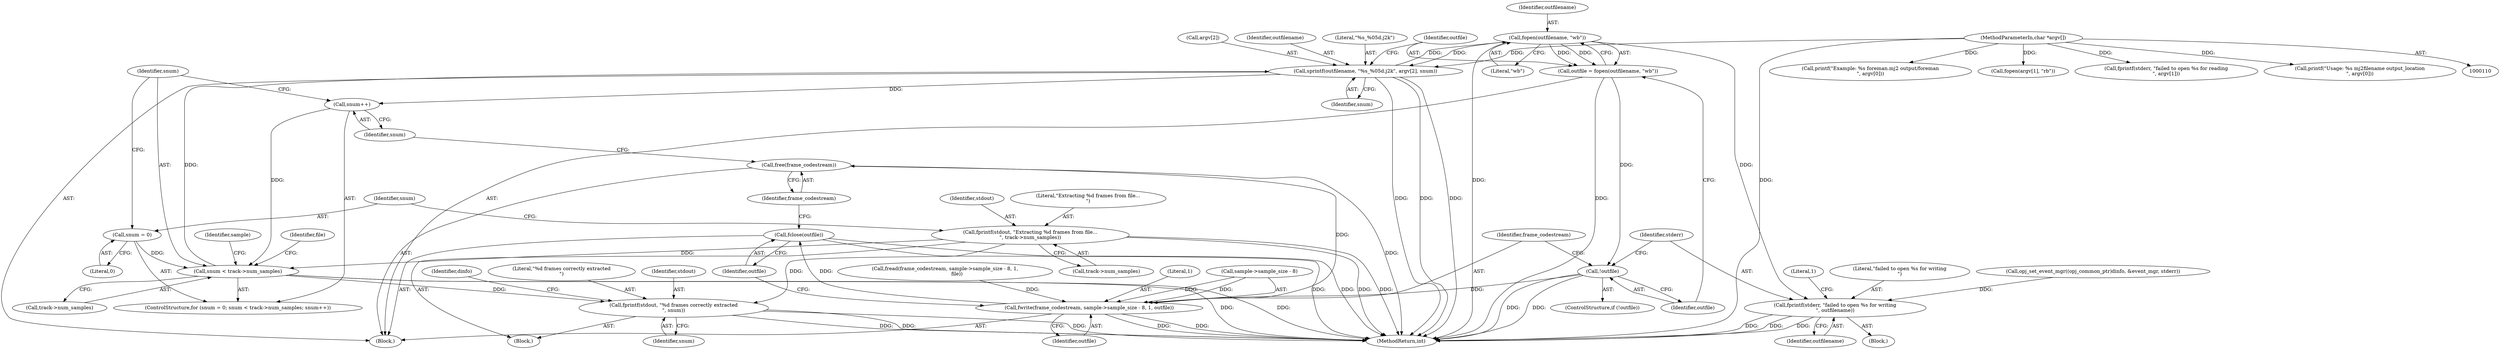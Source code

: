 digraph "0_openjpeg_6d8c0c06ee32dc03ba80acd48334e98728e56cf5@API" {
"1000303" [label="(Call,fopen(outfilename, \"wb\"))"];
"1000294" [label="(Call,sprintf(outfilename, \"%s_%05d.j2k\", argv[2], snum))"];
"1000303" [label="(Call,fopen(outfilename, \"wb\"))"];
"1000112" [label="(MethodParameterIn,char *argv[])"];
"1000251" [label="(Call,snum < track->num_samples)"];
"1000256" [label="(Call,snum++)"];
"1000248" [label="(Call,snum = 0)"];
"1000241" [label="(Call,fprintf(stdout, \"Extracting %d frames from file...\n\", track->num_samples))"];
"1000331" [label="(Call,fprintf(stdout, \"%d frames correctly extracted\n\", snum))"];
"1000301" [label="(Call,outfile = fopen(outfilename, \"wb\"))"];
"1000307" [label="(Call,!outfile)"];
"1000316" [label="(Call,fwrite(frame_codestream, sample->sample_size - 8, 1, outfile))"];
"1000325" [label="(Call,fclose(outfile))"];
"1000327" [label="(Call,free(frame_codestream))"];
"1000310" [label="(Call,fprintf(stderr, \"failed to open %s for writing\n\", outfilename))"];
"1000311" [label="(Identifier,stderr)"];
"1000296" [label="(Literal,\"%s_%05d.j2k\")"];
"1000257" [label="(Identifier,snum)"];
"1000302" [label="(Identifier,outfile)"];
"1000327" [label="(Call,free(frame_codestream))"];
"1000258" [label="(Block,)"];
"1000253" [label="(Call,track->num_samples)"];
"1000244" [label="(Call,track->num_samples)"];
"1000251" [label="(Call,snum < track->num_samples)"];
"1000297" [label="(Call,argv[2])"];
"1000328" [label="(Identifier,frame_codestream)"];
"1000315" [label="(Literal,1)"];
"1000336" [label="(Identifier,dinfo)"];
"1000316" [label="(Call,fwrite(frame_codestream, sample->sample_size - 8, 1, outfile))"];
"1000303" [label="(Call,fopen(outfilename, \"wb\"))"];
"1000306" [label="(ControlStructure,if (!outfile))"];
"1000323" [label="(Literal,1)"];
"1000304" [label="(Identifier,outfilename)"];
"1000136" [label="(Call,printf(\"Example: %s foreman.mj2 output/foreman\n\", argv[0]))"];
"1000300" [label="(Identifier,snum)"];
"1000112" [label="(MethodParameterIn,char *argv[])"];
"1000334" [label="(Identifier,snum)"];
"1000310" [label="(Call,fprintf(stderr, \"failed to open %s for writing\n\", outfilename))"];
"1000145" [label="(Call,fopen(argv[1], \"rb\"))"];
"1000250" [label="(Literal,0)"];
"1000346" [label="(MethodReturn,int)"];
"1000317" [label="(Identifier,frame_codestream)"];
"1000248" [label="(Call,snum = 0)"];
"1000154" [label="(Call,fprintf(stderr, \"failed to open %s for reading\n\", argv[1]))"];
"1000312" [label="(Literal,\"failed to open %s for writing\n\")"];
"1000241" [label="(Call,fprintf(stdout, \"Extracting %d frames from file...\n\", track->num_samples))"];
"1000330" [label="(Identifier,file)"];
"1000295" [label="(Identifier,outfilename)"];
"1000333" [label="(Literal,\"%d frames correctly extracted\n\")"];
"1000260" [label="(Identifier,sample)"];
"1000308" [label="(Identifier,outfile)"];
"1000309" [label="(Block,)"];
"1000113" [label="(Block,)"];
"1000256" [label="(Call,snum++)"];
"1000252" [label="(Identifier,snum)"];
"1000324" [label="(Identifier,outfile)"];
"1000325" [label="(Call,fclose(outfile))"];
"1000242" [label="(Identifier,stdout)"];
"1000318" [label="(Call,sample->sample_size - 8)"];
"1000301" [label="(Call,outfile = fopen(outfilename, \"wb\"))"];
"1000307" [label="(Call,!outfile)"];
"1000332" [label="(Identifier,stdout)"];
"1000313" [label="(Identifier,outfilename)"];
"1000331" [label="(Call,fprintf(stdout, \"%d frames correctly extracted\n\", snum))"];
"1000294" [label="(Call,sprintf(outfilename, \"%s_%05d.j2k\", argv[2], snum))"];
"1000285" [label="(Call,fread(frame_codestream, sample->sample_size - 8, 1,\n               file))"];
"1000243" [label="(Literal,\"Extracting %d frames from file...\n\")"];
"1000186" [label="(Call,opj_set_event_mgr((opj_common_ptr)dinfo, &event_mgr, stderr))"];
"1000305" [label="(Literal,\"wb\")"];
"1000247" [label="(ControlStructure,for (snum = 0; snum < track->num_samples; snum++))"];
"1000249" [label="(Identifier,snum)"];
"1000131" [label="(Call,printf(\"Usage: %s mj2filename output_location\n\", argv[0]))"];
"1000326" [label="(Identifier,outfile)"];
"1000303" -> "1000301"  [label="AST: "];
"1000303" -> "1000305"  [label="CFG: "];
"1000304" -> "1000303"  [label="AST: "];
"1000305" -> "1000303"  [label="AST: "];
"1000301" -> "1000303"  [label="CFG: "];
"1000303" -> "1000346"  [label="DDG: "];
"1000303" -> "1000294"  [label="DDG: "];
"1000303" -> "1000301"  [label="DDG: "];
"1000303" -> "1000301"  [label="DDG: "];
"1000294" -> "1000303"  [label="DDG: "];
"1000303" -> "1000310"  [label="DDG: "];
"1000294" -> "1000258"  [label="AST: "];
"1000294" -> "1000300"  [label="CFG: "];
"1000295" -> "1000294"  [label="AST: "];
"1000296" -> "1000294"  [label="AST: "];
"1000297" -> "1000294"  [label="AST: "];
"1000300" -> "1000294"  [label="AST: "];
"1000302" -> "1000294"  [label="CFG: "];
"1000294" -> "1000346"  [label="DDG: "];
"1000294" -> "1000346"  [label="DDG: "];
"1000294" -> "1000346"  [label="DDG: "];
"1000294" -> "1000256"  [label="DDG: "];
"1000112" -> "1000294"  [label="DDG: "];
"1000251" -> "1000294"  [label="DDG: "];
"1000112" -> "1000110"  [label="AST: "];
"1000112" -> "1000346"  [label="DDG: "];
"1000112" -> "1000131"  [label="DDG: "];
"1000112" -> "1000136"  [label="DDG: "];
"1000112" -> "1000145"  [label="DDG: "];
"1000112" -> "1000154"  [label="DDG: "];
"1000251" -> "1000247"  [label="AST: "];
"1000251" -> "1000253"  [label="CFG: "];
"1000252" -> "1000251"  [label="AST: "];
"1000253" -> "1000251"  [label="AST: "];
"1000260" -> "1000251"  [label="CFG: "];
"1000330" -> "1000251"  [label="CFG: "];
"1000251" -> "1000346"  [label="DDG: "];
"1000251" -> "1000346"  [label="DDG: "];
"1000256" -> "1000251"  [label="DDG: "];
"1000248" -> "1000251"  [label="DDG: "];
"1000241" -> "1000251"  [label="DDG: "];
"1000251" -> "1000331"  [label="DDG: "];
"1000256" -> "1000247"  [label="AST: "];
"1000256" -> "1000257"  [label="CFG: "];
"1000257" -> "1000256"  [label="AST: "];
"1000252" -> "1000256"  [label="CFG: "];
"1000248" -> "1000247"  [label="AST: "];
"1000248" -> "1000250"  [label="CFG: "];
"1000249" -> "1000248"  [label="AST: "];
"1000250" -> "1000248"  [label="AST: "];
"1000252" -> "1000248"  [label="CFG: "];
"1000241" -> "1000113"  [label="AST: "];
"1000241" -> "1000244"  [label="CFG: "];
"1000242" -> "1000241"  [label="AST: "];
"1000243" -> "1000241"  [label="AST: "];
"1000244" -> "1000241"  [label="AST: "];
"1000249" -> "1000241"  [label="CFG: "];
"1000241" -> "1000346"  [label="DDG: "];
"1000241" -> "1000346"  [label="DDG: "];
"1000241" -> "1000331"  [label="DDG: "];
"1000331" -> "1000113"  [label="AST: "];
"1000331" -> "1000334"  [label="CFG: "];
"1000332" -> "1000331"  [label="AST: "];
"1000333" -> "1000331"  [label="AST: "];
"1000334" -> "1000331"  [label="AST: "];
"1000336" -> "1000331"  [label="CFG: "];
"1000331" -> "1000346"  [label="DDG: "];
"1000331" -> "1000346"  [label="DDG: "];
"1000331" -> "1000346"  [label="DDG: "];
"1000301" -> "1000258"  [label="AST: "];
"1000302" -> "1000301"  [label="AST: "];
"1000308" -> "1000301"  [label="CFG: "];
"1000301" -> "1000346"  [label="DDG: "];
"1000301" -> "1000307"  [label="DDG: "];
"1000307" -> "1000306"  [label="AST: "];
"1000307" -> "1000308"  [label="CFG: "];
"1000308" -> "1000307"  [label="AST: "];
"1000311" -> "1000307"  [label="CFG: "];
"1000317" -> "1000307"  [label="CFG: "];
"1000307" -> "1000346"  [label="DDG: "];
"1000307" -> "1000346"  [label="DDG: "];
"1000307" -> "1000316"  [label="DDG: "];
"1000316" -> "1000258"  [label="AST: "];
"1000316" -> "1000324"  [label="CFG: "];
"1000317" -> "1000316"  [label="AST: "];
"1000318" -> "1000316"  [label="AST: "];
"1000323" -> "1000316"  [label="AST: "];
"1000324" -> "1000316"  [label="AST: "];
"1000326" -> "1000316"  [label="CFG: "];
"1000316" -> "1000346"  [label="DDG: "];
"1000316" -> "1000346"  [label="DDG: "];
"1000285" -> "1000316"  [label="DDG: "];
"1000318" -> "1000316"  [label="DDG: "];
"1000318" -> "1000316"  [label="DDG: "];
"1000316" -> "1000325"  [label="DDG: "];
"1000316" -> "1000327"  [label="DDG: "];
"1000325" -> "1000258"  [label="AST: "];
"1000325" -> "1000326"  [label="CFG: "];
"1000326" -> "1000325"  [label="AST: "];
"1000328" -> "1000325"  [label="CFG: "];
"1000325" -> "1000346"  [label="DDG: "];
"1000325" -> "1000346"  [label="DDG: "];
"1000327" -> "1000258"  [label="AST: "];
"1000327" -> "1000328"  [label="CFG: "];
"1000328" -> "1000327"  [label="AST: "];
"1000257" -> "1000327"  [label="CFG: "];
"1000327" -> "1000346"  [label="DDG: "];
"1000310" -> "1000309"  [label="AST: "];
"1000310" -> "1000313"  [label="CFG: "];
"1000311" -> "1000310"  [label="AST: "];
"1000312" -> "1000310"  [label="AST: "];
"1000313" -> "1000310"  [label="AST: "];
"1000315" -> "1000310"  [label="CFG: "];
"1000310" -> "1000346"  [label="DDG: "];
"1000310" -> "1000346"  [label="DDG: "];
"1000310" -> "1000346"  [label="DDG: "];
"1000186" -> "1000310"  [label="DDG: "];
}
